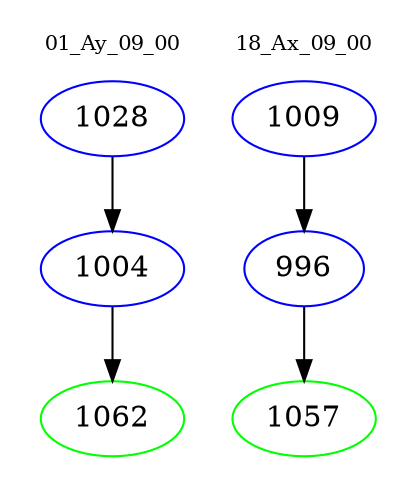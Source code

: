 digraph{
subgraph cluster_0 {
color = white
label = "01_Ay_09_00";
fontsize=10;
T0_1028 [label="1028", color="blue"]
T0_1028 -> T0_1004 [color="black"]
T0_1004 [label="1004", color="blue"]
T0_1004 -> T0_1062 [color="black"]
T0_1062 [label="1062", color="green"]
}
subgraph cluster_1 {
color = white
label = "18_Ax_09_00";
fontsize=10;
T1_1009 [label="1009", color="blue"]
T1_1009 -> T1_996 [color="black"]
T1_996 [label="996", color="blue"]
T1_996 -> T1_1057 [color="black"]
T1_1057 [label="1057", color="green"]
}
}
